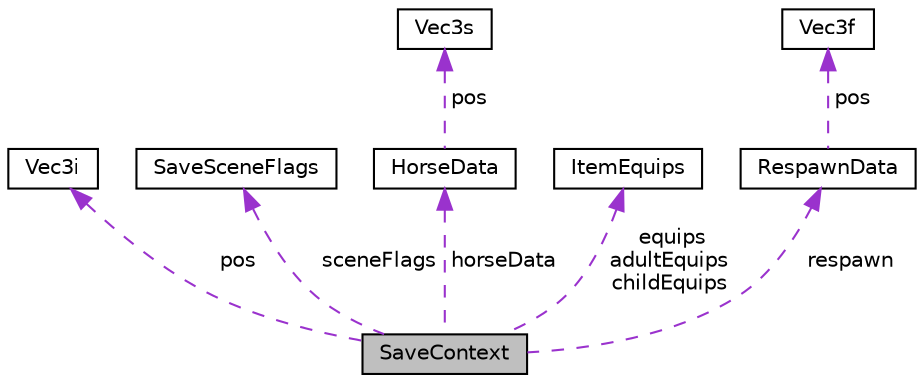 digraph "SaveContext"
{
 // LATEX_PDF_SIZE
  edge [fontname="Helvetica",fontsize="10",labelfontname="Helvetica",labelfontsize="10"];
  node [fontname="Helvetica",fontsize="10",shape=record];
  Node1 [label="SaveContext",height=0.2,width=0.4,color="black", fillcolor="grey75", style="filled", fontcolor="black",tooltip=" "];
  Node2 -> Node1 [dir="back",color="darkorchid3",fontsize="10",style="dashed",label=" pos" ,fontname="Helvetica"];
  Node2 [label="Vec3i",height=0.2,width=0.4,color="black", fillcolor="white", style="filled",URL="$d3/d2e/structVec3i.html",tooltip=" "];
  Node3 -> Node1 [dir="back",color="darkorchid3",fontsize="10",style="dashed",label=" sceneFlags" ,fontname="Helvetica"];
  Node3 [label="SaveSceneFlags",height=0.2,width=0.4,color="black", fillcolor="white", style="filled",URL="$d1/dcd/structSaveSceneFlags.html",tooltip=" "];
  Node4 -> Node1 [dir="back",color="darkorchid3",fontsize="10",style="dashed",label=" horseData" ,fontname="Helvetica"];
  Node4 [label="HorseData",height=0.2,width=0.4,color="black", fillcolor="white", style="filled",URL="$dc/dab/structHorseData.html",tooltip=" "];
  Node5 -> Node4 [dir="back",color="darkorchid3",fontsize="10",style="dashed",label=" pos" ,fontname="Helvetica"];
  Node5 [label="Vec3s",height=0.2,width=0.4,color="black", fillcolor="white", style="filled",URL="$d8/d79/structVec3s.html",tooltip=" "];
  Node6 -> Node1 [dir="back",color="darkorchid3",fontsize="10",style="dashed",label=" equips\nadultEquips\nchildEquips" ,fontname="Helvetica"];
  Node6 [label="ItemEquips",height=0.2,width=0.4,color="black", fillcolor="white", style="filled",URL="$dc/d90/structItemEquips.html",tooltip=" "];
  Node7 -> Node1 [dir="back",color="darkorchid3",fontsize="10",style="dashed",label=" respawn" ,fontname="Helvetica"];
  Node7 [label="RespawnData",height=0.2,width=0.4,color="black", fillcolor="white", style="filled",URL="$d7/d44/structRespawnData.html",tooltip=" "];
  Node8 -> Node7 [dir="back",color="darkorchid3",fontsize="10",style="dashed",label=" pos" ,fontname="Helvetica"];
  Node8 [label="Vec3f",height=0.2,width=0.4,color="black", fillcolor="white", style="filled",URL="$d0/dc7/structVec3f.html",tooltip=" "];
}
